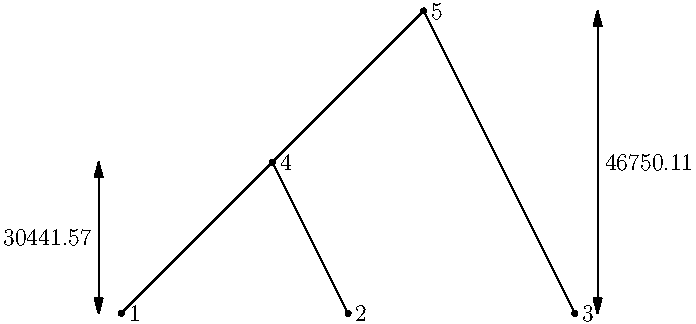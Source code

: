 
real w = 80mm; 
pair[] n;


n[1] = (0,0);
n[2] = (w / 2,0);
n[3] = (w,0);
n[4] = (w/3,w/3);
n[5] = (2w/3,2w/3);

int i;
for (i = 1; i < 6; ++i) {
    dot(format("%d", i), n[i]);
}

draw(n[1]--n[4]);
draw(n[2]--n[4]);
draw(n[3]--n[5]);
draw(n[4]--n[5]);

draw("30441.57", (-w/20, 0) -- (-w/20, w/3), W, Arrows);
draw("46750.11", (w + w/20, 0) -- (w + w/20, 2w/3), Arrows);


